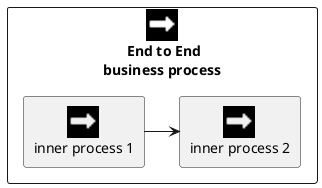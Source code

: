 {
  "sha1": "aor9h674f74mvz9dwnyla1a27ismr5m",
  "insertion": {
    "when": "2024-05-30T20:48:21.918Z",
    "user": "plantuml@gmail.com"
  }
}
@startuml

sprite $businessProcess [16x16/16] {
FFFFFFFFFFFFFFFF
FFFFFFFFFFFFFFFF
FFFFFFFFFFFFFFFF
FFFFFFFFFFFFFFFF
FFFFFFFFFF0FFFFF
FFFFFFFFFF00FFFF
FF00000000000FFF
FF000000000000FF
FF00000000000FFF
FFFFFFFFFF00FFFF
FFFFFFFFFF0FFFFF
FFFFFFFFFFFFFFFF
FFFFFFFFFFFFFFFF
FFFFFFFFFFFFFFFF
FFFFFFFFFFFFFFFF
FFFFFFFFFFFFFFFF
}


rectangle " End to End\nbusiness process" <<$businessProcess*2>> {
 rectangle "inner process 1" <<$businessProcess*2>> as src
 rectangle "inner process 2" <<$businessProcess*2>> as tgt
 src -> tgt
}

@enduml
